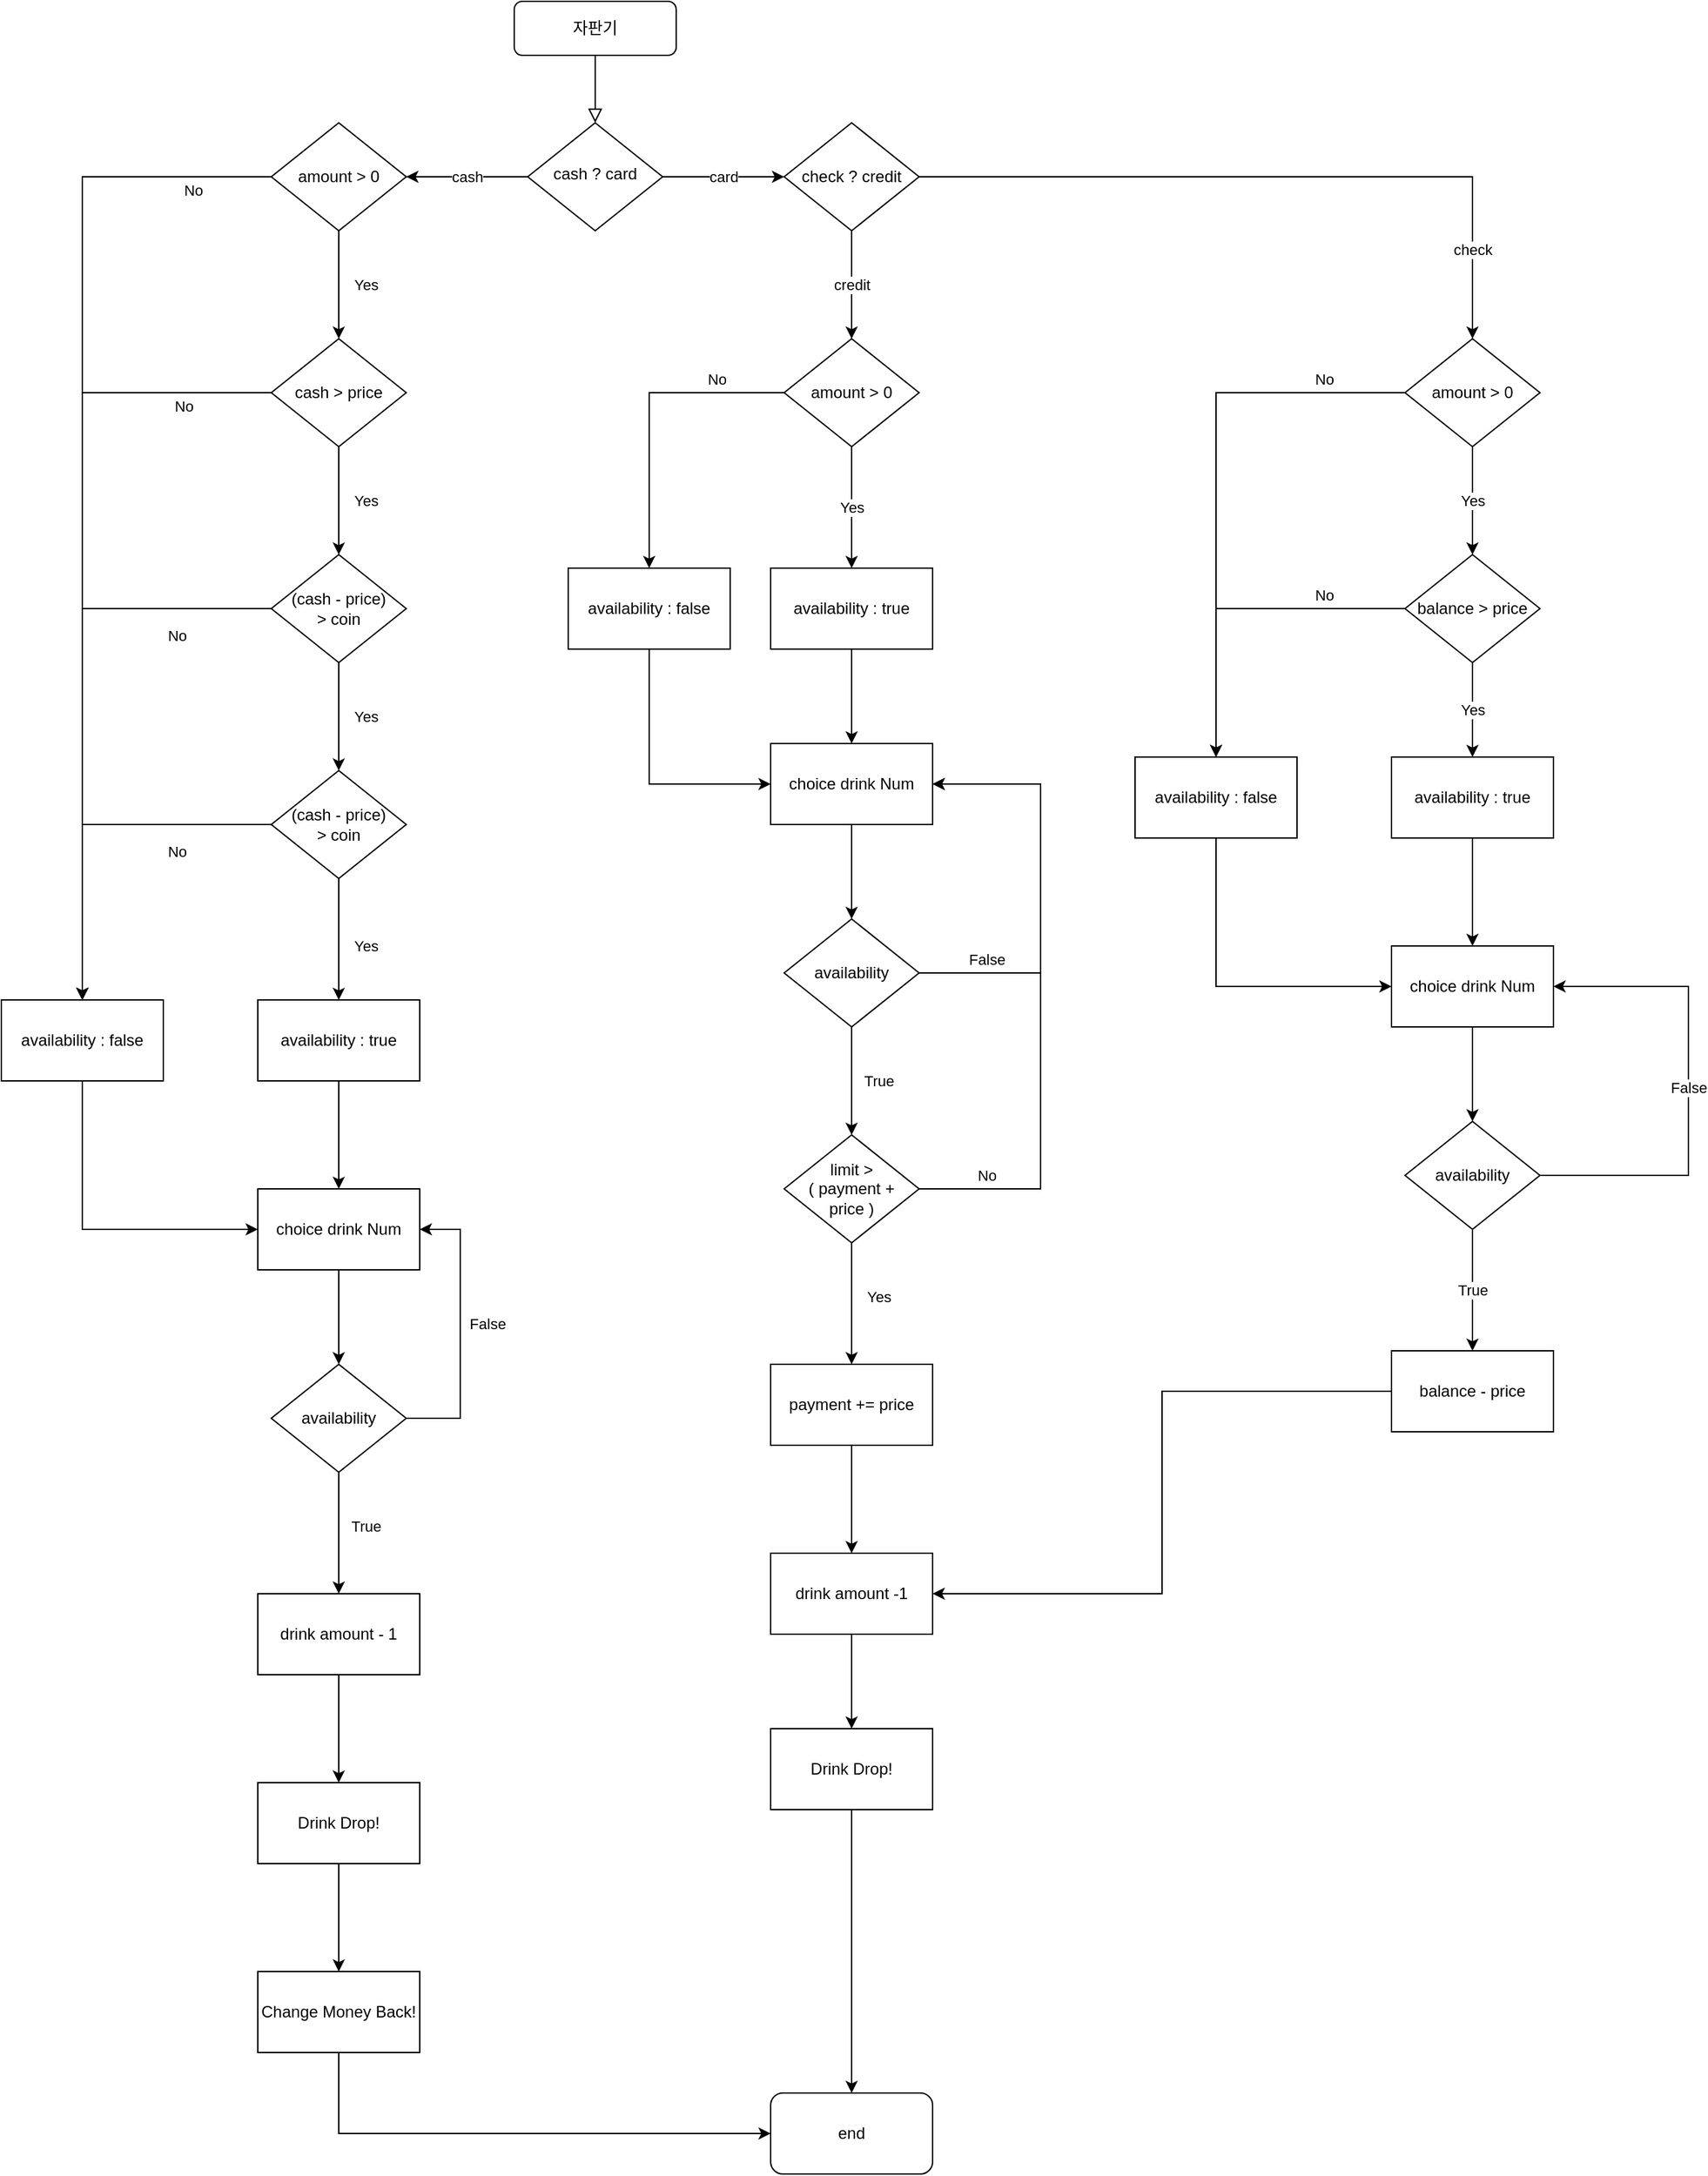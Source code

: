 <mxfile version="17.0.0" type="github">
  <diagram id="C5RBs43oDa-KdzZeNtuy" name="Page-1">
    <mxGraphModel dx="1609" dy="1121" grid="1" gridSize="10" guides="1" tooltips="1" connect="1" arrows="1" fold="1" page="1" pageScale="1" pageWidth="827" pageHeight="1169" math="0" shadow="0">
      <root>
        <mxCell id="WIyWlLk6GJQsqaUBKTNV-0" />
        <mxCell id="WIyWlLk6GJQsqaUBKTNV-1" parent="WIyWlLk6GJQsqaUBKTNV-0" />
        <mxCell id="WIyWlLk6GJQsqaUBKTNV-2" value="" style="rounded=0;html=1;jettySize=auto;orthogonalLoop=1;fontSize=11;endArrow=block;endFill=0;endSize=8;strokeWidth=1;shadow=0;labelBackgroundColor=none;edgeStyle=orthogonalEdgeStyle;" parent="WIyWlLk6GJQsqaUBKTNV-1" source="WIyWlLk6GJQsqaUBKTNV-3" target="WIyWlLk6GJQsqaUBKTNV-6" edge="1">
          <mxGeometry relative="1" as="geometry" />
        </mxCell>
        <mxCell id="WIyWlLk6GJQsqaUBKTNV-3" value="자판기" style="rounded=1;whiteSpace=wrap;html=1;fontSize=12;glass=0;strokeWidth=1;shadow=0;" parent="WIyWlLk6GJQsqaUBKTNV-1" vertex="1">
          <mxGeometry x="320" y="20" width="120" height="40" as="geometry" />
        </mxCell>
        <mxCell id="y_qptO-ub4ya4E3uh66B-37" value="cash" style="edgeStyle=orthogonalEdgeStyle;rounded=0;orthogonalLoop=1;jettySize=auto;html=1;entryX=1;entryY=0.5;entryDx=0;entryDy=0;" parent="WIyWlLk6GJQsqaUBKTNV-1" source="WIyWlLk6GJQsqaUBKTNV-6" target="y_qptO-ub4ya4E3uh66B-1" edge="1">
          <mxGeometry relative="1" as="geometry" />
        </mxCell>
        <mxCell id="y_qptO-ub4ya4E3uh66B-38" value="card" style="edgeStyle=orthogonalEdgeStyle;rounded=0;orthogonalLoop=1;jettySize=auto;html=1;entryX=0;entryY=0.5;entryDx=0;entryDy=0;" parent="WIyWlLk6GJQsqaUBKTNV-1" source="WIyWlLk6GJQsqaUBKTNV-6" target="y_qptO-ub4ya4E3uh66B-36" edge="1">
          <mxGeometry relative="1" as="geometry" />
        </mxCell>
        <mxCell id="WIyWlLk6GJQsqaUBKTNV-6" value="cash ? card" style="rhombus;whiteSpace=wrap;html=1;shadow=0;fontFamily=Helvetica;fontSize=12;align=center;strokeWidth=1;spacing=6;spacingTop=-4;" parent="WIyWlLk6GJQsqaUBKTNV-1" vertex="1">
          <mxGeometry x="330" y="110" width="100" height="80" as="geometry" />
        </mxCell>
        <mxCell id="y_qptO-ub4ya4E3uh66B-3" value="Yes" style="edgeStyle=orthogonalEdgeStyle;rounded=0;orthogonalLoop=1;jettySize=auto;html=1;" parent="WIyWlLk6GJQsqaUBKTNV-1" source="y_qptO-ub4ya4E3uh66B-1" target="y_qptO-ub4ya4E3uh66B-2" edge="1">
          <mxGeometry y="20" relative="1" as="geometry">
            <mxPoint as="offset" />
          </mxGeometry>
        </mxCell>
        <mxCell id="y_qptO-ub4ya4E3uh66B-7" value="No" style="edgeStyle=orthogonalEdgeStyle;rounded=0;orthogonalLoop=1;jettySize=auto;html=1;" parent="WIyWlLk6GJQsqaUBKTNV-1" source="y_qptO-ub4ya4E3uh66B-1" target="y_qptO-ub4ya4E3uh66B-6" edge="1">
          <mxGeometry x="-0.846" y="10" relative="1" as="geometry">
            <mxPoint as="offset" />
          </mxGeometry>
        </mxCell>
        <mxCell id="y_qptO-ub4ya4E3uh66B-1" value="amount &amp;gt; 0" style="rhombus;whiteSpace=wrap;html=1;" parent="WIyWlLk6GJQsqaUBKTNV-1" vertex="1">
          <mxGeometry x="140" y="110" width="100" height="80" as="geometry" />
        </mxCell>
        <mxCell id="y_qptO-ub4ya4E3uh66B-5" value="Yes" style="edgeStyle=orthogonalEdgeStyle;rounded=0;orthogonalLoop=1;jettySize=auto;html=1;" parent="WIyWlLk6GJQsqaUBKTNV-1" source="y_qptO-ub4ya4E3uh66B-2" target="y_qptO-ub4ya4E3uh66B-4" edge="1">
          <mxGeometry y="20" relative="1" as="geometry">
            <mxPoint as="offset" />
          </mxGeometry>
        </mxCell>
        <mxCell id="y_qptO-ub4ya4E3uh66B-8" value="No" style="edgeStyle=orthogonalEdgeStyle;rounded=0;orthogonalLoop=1;jettySize=auto;html=1;exitX=0;exitY=0.5;exitDx=0;exitDy=0;" parent="WIyWlLk6GJQsqaUBKTNV-1" source="y_qptO-ub4ya4E3uh66B-2" target="y_qptO-ub4ya4E3uh66B-6" edge="1">
          <mxGeometry x="-0.778" y="10" relative="1" as="geometry">
            <mxPoint as="offset" />
          </mxGeometry>
        </mxCell>
        <mxCell id="y_qptO-ub4ya4E3uh66B-2" value="cash &amp;gt; price" style="rhombus;whiteSpace=wrap;html=1;" parent="WIyWlLk6GJQsqaUBKTNV-1" vertex="1">
          <mxGeometry x="140" y="270" width="100" height="80" as="geometry" />
        </mxCell>
        <mxCell id="y_qptO-ub4ya4E3uh66B-9" value="No" style="edgeStyle=orthogonalEdgeStyle;rounded=0;orthogonalLoop=1;jettySize=auto;html=1;exitX=0;exitY=0.5;exitDx=0;exitDy=0;" parent="WIyWlLk6GJQsqaUBKTNV-1" source="y_qptO-ub4ya4E3uh66B-4" target="y_qptO-ub4ya4E3uh66B-6" edge="1">
          <mxGeometry x="-0.674" y="20" relative="1" as="geometry">
            <mxPoint as="offset" />
          </mxGeometry>
        </mxCell>
        <mxCell id="2oKnmPSqaUGV2AU_C0cW-1" value="Yes" style="edgeStyle=orthogonalEdgeStyle;rounded=0;orthogonalLoop=1;jettySize=auto;html=1;" edge="1" parent="WIyWlLk6GJQsqaUBKTNV-1" source="y_qptO-ub4ya4E3uh66B-4" target="2oKnmPSqaUGV2AU_C0cW-0">
          <mxGeometry y="20" relative="1" as="geometry">
            <mxPoint as="offset" />
          </mxGeometry>
        </mxCell>
        <mxCell id="y_qptO-ub4ya4E3uh66B-4" value="&lt;span&gt;(cash - price)&lt;/span&gt;&lt;br&gt;&lt;span&gt;&amp;gt; coin&lt;/span&gt;" style="rhombus;whiteSpace=wrap;html=1;" parent="WIyWlLk6GJQsqaUBKTNV-1" vertex="1">
          <mxGeometry x="140" y="430" width="100" height="80" as="geometry" />
        </mxCell>
        <mxCell id="y_qptO-ub4ya4E3uh66B-21" style="edgeStyle=orthogonalEdgeStyle;rounded=0;orthogonalLoop=1;jettySize=auto;html=1;exitX=0.5;exitY=1;exitDx=0;exitDy=0;entryX=0;entryY=0.5;entryDx=0;entryDy=0;" parent="WIyWlLk6GJQsqaUBKTNV-1" source="y_qptO-ub4ya4E3uh66B-6" target="y_qptO-ub4ya4E3uh66B-19" edge="1">
          <mxGeometry relative="1" as="geometry" />
        </mxCell>
        <mxCell id="y_qptO-ub4ya4E3uh66B-6" value="&lt;div style=&quot;line-height: 19px&quot;&gt;&lt;font face=&quot;helvetica&quot;&gt;availability : false&lt;/font&gt;&lt;/div&gt;" style="whiteSpace=wrap;html=1;" parent="WIyWlLk6GJQsqaUBKTNV-1" vertex="1">
          <mxGeometry x="-60" y="760" width="120" height="60" as="geometry" />
        </mxCell>
        <mxCell id="y_qptO-ub4ya4E3uh66B-20" value="" style="edgeStyle=orthogonalEdgeStyle;rounded=0;orthogonalLoop=1;jettySize=auto;html=1;" parent="WIyWlLk6GJQsqaUBKTNV-1" source="y_qptO-ub4ya4E3uh66B-10" target="y_qptO-ub4ya4E3uh66B-19" edge="1">
          <mxGeometry relative="1" as="geometry" />
        </mxCell>
        <mxCell id="y_qptO-ub4ya4E3uh66B-10" value="availability : true" style="whiteSpace=wrap;html=1;" parent="WIyWlLk6GJQsqaUBKTNV-1" vertex="1">
          <mxGeometry x="130" y="760" width="120" height="60" as="geometry" />
        </mxCell>
        <mxCell id="y_qptO-ub4ya4E3uh66B-23" value="" style="edgeStyle=orthogonalEdgeStyle;rounded=0;orthogonalLoop=1;jettySize=auto;html=1;entryX=0.5;entryY=0;entryDx=0;entryDy=0;" parent="WIyWlLk6GJQsqaUBKTNV-1" source="y_qptO-ub4ya4E3uh66B-19" target="y_qptO-ub4ya4E3uh66B-24" edge="1">
          <mxGeometry relative="1" as="geometry">
            <mxPoint x="190" y="1030" as="targetPoint" />
          </mxGeometry>
        </mxCell>
        <mxCell id="y_qptO-ub4ya4E3uh66B-19" value="choice drink Num" style="whiteSpace=wrap;html=1;" parent="WIyWlLk6GJQsqaUBKTNV-1" vertex="1">
          <mxGeometry x="130" y="900" width="120" height="60" as="geometry" />
        </mxCell>
        <mxCell id="y_qptO-ub4ya4E3uh66B-28" value="True" style="edgeStyle=orthogonalEdgeStyle;rounded=0;orthogonalLoop=1;jettySize=auto;html=1;" parent="WIyWlLk6GJQsqaUBKTNV-1" source="y_qptO-ub4ya4E3uh66B-24" target="y_qptO-ub4ya4E3uh66B-27" edge="1">
          <mxGeometry x="-0.111" y="20" relative="1" as="geometry">
            <mxPoint as="offset" />
          </mxGeometry>
        </mxCell>
        <mxCell id="y_qptO-ub4ya4E3uh66B-35" value="False" style="edgeStyle=orthogonalEdgeStyle;rounded=0;orthogonalLoop=1;jettySize=auto;html=1;exitX=1;exitY=0.5;exitDx=0;exitDy=0;entryX=1;entryY=0.5;entryDx=0;entryDy=0;" parent="WIyWlLk6GJQsqaUBKTNV-1" source="y_qptO-ub4ya4E3uh66B-24" target="y_qptO-ub4ya4E3uh66B-19" edge="1">
          <mxGeometry x="0.048" y="-20" relative="1" as="geometry">
            <Array as="points">
              <mxPoint x="280" y="1070" />
              <mxPoint x="280" y="930" />
            </Array>
            <mxPoint as="offset" />
          </mxGeometry>
        </mxCell>
        <mxCell id="y_qptO-ub4ya4E3uh66B-24" value="availability" style="rhombus;whiteSpace=wrap;html=1;" parent="WIyWlLk6GJQsqaUBKTNV-1" vertex="1">
          <mxGeometry x="140" y="1030" width="100" height="80" as="geometry" />
        </mxCell>
        <mxCell id="y_qptO-ub4ya4E3uh66B-30" value="" style="edgeStyle=orthogonalEdgeStyle;rounded=0;orthogonalLoop=1;jettySize=auto;html=1;" parent="WIyWlLk6GJQsqaUBKTNV-1" source="y_qptO-ub4ya4E3uh66B-27" target="y_qptO-ub4ya4E3uh66B-29" edge="1">
          <mxGeometry relative="1" as="geometry" />
        </mxCell>
        <mxCell id="y_qptO-ub4ya4E3uh66B-27" value="drink amount - 1" style="whiteSpace=wrap;html=1;" parent="WIyWlLk6GJQsqaUBKTNV-1" vertex="1">
          <mxGeometry x="130" y="1200" width="120" height="60" as="geometry" />
        </mxCell>
        <mxCell id="y_qptO-ub4ya4E3uh66B-32" value="" style="edgeStyle=orthogonalEdgeStyle;rounded=0;orthogonalLoop=1;jettySize=auto;html=1;" parent="WIyWlLk6GJQsqaUBKTNV-1" source="y_qptO-ub4ya4E3uh66B-29" target="y_qptO-ub4ya4E3uh66B-31" edge="1">
          <mxGeometry relative="1" as="geometry" />
        </mxCell>
        <mxCell id="y_qptO-ub4ya4E3uh66B-29" value="Drink Drop!" style="whiteSpace=wrap;html=1;" parent="WIyWlLk6GJQsqaUBKTNV-1" vertex="1">
          <mxGeometry x="130" y="1340" width="120" height="60" as="geometry" />
        </mxCell>
        <mxCell id="y_qptO-ub4ya4E3uh66B-34" value="" style="edgeStyle=orthogonalEdgeStyle;rounded=0;orthogonalLoop=1;jettySize=auto;html=1;" parent="WIyWlLk6GJQsqaUBKTNV-1" source="y_qptO-ub4ya4E3uh66B-31" target="y_qptO-ub4ya4E3uh66B-33" edge="1">
          <mxGeometry relative="1" as="geometry">
            <Array as="points">
              <mxPoint x="190" y="1600" />
            </Array>
          </mxGeometry>
        </mxCell>
        <mxCell id="y_qptO-ub4ya4E3uh66B-31" value="Change Money Back!" style="whiteSpace=wrap;html=1;" parent="WIyWlLk6GJQsqaUBKTNV-1" vertex="1">
          <mxGeometry x="130" y="1480" width="120" height="60" as="geometry" />
        </mxCell>
        <mxCell id="y_qptO-ub4ya4E3uh66B-33" value="end" style="rounded=1;whiteSpace=wrap;html=1;" parent="WIyWlLk6GJQsqaUBKTNV-1" vertex="1">
          <mxGeometry x="510" y="1570" width="120" height="60" as="geometry" />
        </mxCell>
        <mxCell id="y_qptO-ub4ya4E3uh66B-40" value="credit" style="edgeStyle=orthogonalEdgeStyle;rounded=0;orthogonalLoop=1;jettySize=auto;html=1;" parent="WIyWlLk6GJQsqaUBKTNV-1" source="y_qptO-ub4ya4E3uh66B-36" target="y_qptO-ub4ya4E3uh66B-39" edge="1">
          <mxGeometry relative="1" as="geometry" />
        </mxCell>
        <mxCell id="y_qptO-ub4ya4E3uh66B-42" value="check" style="edgeStyle=orthogonalEdgeStyle;rounded=0;orthogonalLoop=1;jettySize=auto;html=1;entryX=0.5;entryY=0;entryDx=0;entryDy=0;" parent="WIyWlLk6GJQsqaUBKTNV-1" source="y_qptO-ub4ya4E3uh66B-36" target="pP0EyL-9nEWQgfvj5Cs3-31" edge="1">
          <mxGeometry x="0.75" relative="1" as="geometry">
            <mxPoint x="830.0" y="280.0" as="targetPoint" />
            <mxPoint as="offset" />
          </mxGeometry>
        </mxCell>
        <mxCell id="y_qptO-ub4ya4E3uh66B-36" value="check ? credit" style="rhombus;whiteSpace=wrap;html=1;" parent="WIyWlLk6GJQsqaUBKTNV-1" vertex="1">
          <mxGeometry x="520" y="110" width="100" height="80" as="geometry" />
        </mxCell>
        <mxCell id="pP0EyL-9nEWQgfvj5Cs3-4" value="Yes" style="edgeStyle=orthogonalEdgeStyle;rounded=0;orthogonalLoop=1;jettySize=auto;html=1;" parent="WIyWlLk6GJQsqaUBKTNV-1" source="y_qptO-ub4ya4E3uh66B-39" target="pP0EyL-9nEWQgfvj5Cs3-3" edge="1">
          <mxGeometry relative="1" as="geometry" />
        </mxCell>
        <mxCell id="pP0EyL-9nEWQgfvj5Cs3-6" value="No" style="edgeStyle=orthogonalEdgeStyle;rounded=0;orthogonalLoop=1;jettySize=auto;html=1;" parent="WIyWlLk6GJQsqaUBKTNV-1" source="y_qptO-ub4ya4E3uh66B-39" target="pP0EyL-9nEWQgfvj5Cs3-5" edge="1">
          <mxGeometry x="-0.565" y="-10" relative="1" as="geometry">
            <mxPoint as="offset" />
          </mxGeometry>
        </mxCell>
        <mxCell id="y_qptO-ub4ya4E3uh66B-39" value="amount &amp;gt; 0" style="rhombus;whiteSpace=wrap;html=1;" parent="WIyWlLk6GJQsqaUBKTNV-1" vertex="1">
          <mxGeometry x="520" y="270" width="100" height="80" as="geometry" />
        </mxCell>
        <mxCell id="pP0EyL-9nEWQgfvj5Cs3-8" style="edgeStyle=orthogonalEdgeStyle;rounded=0;orthogonalLoop=1;jettySize=auto;html=1;entryX=0.5;entryY=0;entryDx=0;entryDy=0;" parent="WIyWlLk6GJQsqaUBKTNV-1" source="pP0EyL-9nEWQgfvj5Cs3-3" target="pP0EyL-9nEWQgfvj5Cs3-7" edge="1">
          <mxGeometry relative="1" as="geometry" />
        </mxCell>
        <mxCell id="pP0EyL-9nEWQgfvj5Cs3-3" value="&lt;span&gt;availability : true&lt;/span&gt;" style="whiteSpace=wrap;html=1;" parent="WIyWlLk6GJQsqaUBKTNV-1" vertex="1">
          <mxGeometry x="510" y="440" width="120" height="60" as="geometry" />
        </mxCell>
        <mxCell id="pP0EyL-9nEWQgfvj5Cs3-9" style="edgeStyle=orthogonalEdgeStyle;rounded=0;orthogonalLoop=1;jettySize=auto;html=1;entryX=0;entryY=0.5;entryDx=0;entryDy=0;exitX=0.5;exitY=1;exitDx=0;exitDy=0;" parent="WIyWlLk6GJQsqaUBKTNV-1" source="pP0EyL-9nEWQgfvj5Cs3-5" target="pP0EyL-9nEWQgfvj5Cs3-7" edge="1">
          <mxGeometry relative="1" as="geometry" />
        </mxCell>
        <mxCell id="pP0EyL-9nEWQgfvj5Cs3-5" value="&lt;span style=&quot;font-family: &amp;#34;helvetica&amp;#34;&quot;&gt;availability : false&lt;/span&gt;" style="whiteSpace=wrap;html=1;" parent="WIyWlLk6GJQsqaUBKTNV-1" vertex="1">
          <mxGeometry x="360" y="440" width="120" height="60" as="geometry" />
        </mxCell>
        <mxCell id="pP0EyL-9nEWQgfvj5Cs3-13" style="edgeStyle=orthogonalEdgeStyle;rounded=0;orthogonalLoop=1;jettySize=auto;html=1;" parent="WIyWlLk6GJQsqaUBKTNV-1" source="pP0EyL-9nEWQgfvj5Cs3-7" target="pP0EyL-9nEWQgfvj5Cs3-12" edge="1">
          <mxGeometry relative="1" as="geometry" />
        </mxCell>
        <mxCell id="pP0EyL-9nEWQgfvj5Cs3-7" value="choice drink Num" style="whiteSpace=wrap;html=1;" parent="WIyWlLk6GJQsqaUBKTNV-1" vertex="1">
          <mxGeometry x="510" y="570" width="120" height="60" as="geometry" />
        </mxCell>
        <mxCell id="pP0EyL-9nEWQgfvj5Cs3-14" value="False" style="edgeStyle=orthogonalEdgeStyle;rounded=0;orthogonalLoop=1;jettySize=auto;html=1;exitX=1;exitY=0.5;exitDx=0;exitDy=0;entryX=1;entryY=0.5;entryDx=0;entryDy=0;" parent="WIyWlLk6GJQsqaUBKTNV-1" source="pP0EyL-9nEWQgfvj5Cs3-12" target="pP0EyL-9nEWQgfvj5Cs3-7" edge="1">
          <mxGeometry x="-0.677" y="10" relative="1" as="geometry">
            <Array as="points">
              <mxPoint x="710" y="740" />
              <mxPoint x="710" y="600" />
            </Array>
            <mxPoint as="offset" />
          </mxGeometry>
        </mxCell>
        <mxCell id="pP0EyL-9nEWQgfvj5Cs3-16" value="True" style="edgeStyle=orthogonalEdgeStyle;rounded=0;orthogonalLoop=1;jettySize=auto;html=1;" parent="WIyWlLk6GJQsqaUBKTNV-1" source="pP0EyL-9nEWQgfvj5Cs3-12" target="pP0EyL-9nEWQgfvj5Cs3-15" edge="1">
          <mxGeometry y="20" relative="1" as="geometry">
            <mxPoint as="offset" />
          </mxGeometry>
        </mxCell>
        <mxCell id="pP0EyL-9nEWQgfvj5Cs3-12" value="availability" style="rhombus;whiteSpace=wrap;html=1;" parent="WIyWlLk6GJQsqaUBKTNV-1" vertex="1">
          <mxGeometry x="520" y="700" width="100" height="80" as="geometry" />
        </mxCell>
        <mxCell id="pP0EyL-9nEWQgfvj5Cs3-19" value="No" style="edgeStyle=orthogonalEdgeStyle;rounded=0;orthogonalLoop=1;jettySize=auto;html=1;entryX=1;entryY=0.5;entryDx=0;entryDy=0;" parent="WIyWlLk6GJQsqaUBKTNV-1" source="pP0EyL-9nEWQgfvj5Cs3-15" target="pP0EyL-9nEWQgfvj5Cs3-7" edge="1">
          <mxGeometry x="-0.787" y="10" relative="1" as="geometry">
            <Array as="points">
              <mxPoint x="710" y="900" />
              <mxPoint x="710" y="600" />
            </Array>
            <mxPoint as="offset" />
          </mxGeometry>
        </mxCell>
        <mxCell id="pP0EyL-9nEWQgfvj5Cs3-21" value="Yes" style="edgeStyle=orthogonalEdgeStyle;rounded=0;orthogonalLoop=1;jettySize=auto;html=1;" parent="WIyWlLk6GJQsqaUBKTNV-1" source="pP0EyL-9nEWQgfvj5Cs3-15" target="pP0EyL-9nEWQgfvj5Cs3-20" edge="1">
          <mxGeometry x="-0.111" y="20" relative="1" as="geometry">
            <mxPoint as="offset" />
          </mxGeometry>
        </mxCell>
        <mxCell id="pP0EyL-9nEWQgfvj5Cs3-15" value="limit &amp;gt;&lt;br&gt;( payment +&lt;br&gt;price )" style="rhombus;whiteSpace=wrap;html=1;" parent="WIyWlLk6GJQsqaUBKTNV-1" vertex="1">
          <mxGeometry x="520" y="860" width="100" height="80" as="geometry" />
        </mxCell>
        <mxCell id="pP0EyL-9nEWQgfvj5Cs3-23" value="" style="edgeStyle=orthogonalEdgeStyle;rounded=0;orthogonalLoop=1;jettySize=auto;html=1;" parent="WIyWlLk6GJQsqaUBKTNV-1" source="pP0EyL-9nEWQgfvj5Cs3-20" target="pP0EyL-9nEWQgfvj5Cs3-22" edge="1">
          <mxGeometry relative="1" as="geometry" />
        </mxCell>
        <mxCell id="pP0EyL-9nEWQgfvj5Cs3-20" value="payment += price" style="whiteSpace=wrap;html=1;" parent="WIyWlLk6GJQsqaUBKTNV-1" vertex="1">
          <mxGeometry x="510" y="1030" width="120" height="60" as="geometry" />
        </mxCell>
        <mxCell id="pP0EyL-9nEWQgfvj5Cs3-25" value="" style="edgeStyle=orthogonalEdgeStyle;rounded=0;orthogonalLoop=1;jettySize=auto;html=1;" parent="WIyWlLk6GJQsqaUBKTNV-1" source="pP0EyL-9nEWQgfvj5Cs3-22" target="pP0EyL-9nEWQgfvj5Cs3-24" edge="1">
          <mxGeometry relative="1" as="geometry" />
        </mxCell>
        <mxCell id="pP0EyL-9nEWQgfvj5Cs3-22" value="drink amount -1" style="whiteSpace=wrap;html=1;" parent="WIyWlLk6GJQsqaUBKTNV-1" vertex="1">
          <mxGeometry x="510" y="1170" width="120" height="60" as="geometry" />
        </mxCell>
        <mxCell id="pP0EyL-9nEWQgfvj5Cs3-30" style="edgeStyle=orthogonalEdgeStyle;rounded=0;orthogonalLoop=1;jettySize=auto;html=1;entryX=0.5;entryY=0;entryDx=0;entryDy=0;" parent="WIyWlLk6GJQsqaUBKTNV-1" source="pP0EyL-9nEWQgfvj5Cs3-24" target="y_qptO-ub4ya4E3uh66B-33" edge="1">
          <mxGeometry relative="1" as="geometry" />
        </mxCell>
        <mxCell id="pP0EyL-9nEWQgfvj5Cs3-24" value="Drink Drop!" style="whiteSpace=wrap;html=1;" parent="WIyWlLk6GJQsqaUBKTNV-1" vertex="1">
          <mxGeometry x="510" y="1300" width="120" height="60" as="geometry" />
        </mxCell>
        <mxCell id="pP0EyL-9nEWQgfvj5Cs3-33" value="Yes" style="edgeStyle=orthogonalEdgeStyle;rounded=0;orthogonalLoop=1;jettySize=auto;html=1;" parent="WIyWlLk6GJQsqaUBKTNV-1" source="pP0EyL-9nEWQgfvj5Cs3-31" target="pP0EyL-9nEWQgfvj5Cs3-32" edge="1">
          <mxGeometry relative="1" as="geometry" />
        </mxCell>
        <mxCell id="pP0EyL-9nEWQgfvj5Cs3-38" value="No" style="edgeStyle=orthogonalEdgeStyle;rounded=0;orthogonalLoop=1;jettySize=auto;html=1;" parent="WIyWlLk6GJQsqaUBKTNV-1" source="pP0EyL-9nEWQgfvj5Cs3-31" target="pP0EyL-9nEWQgfvj5Cs3-36" edge="1">
          <mxGeometry x="-0.707" y="-10" relative="1" as="geometry">
            <mxPoint as="offset" />
          </mxGeometry>
        </mxCell>
        <mxCell id="pP0EyL-9nEWQgfvj5Cs3-31" value="amount &amp;gt; 0" style="rhombus;whiteSpace=wrap;html=1;" parent="WIyWlLk6GJQsqaUBKTNV-1" vertex="1">
          <mxGeometry x="980" y="270" width="100" height="80" as="geometry" />
        </mxCell>
        <mxCell id="pP0EyL-9nEWQgfvj5Cs3-35" value="Yes" style="edgeStyle=orthogonalEdgeStyle;rounded=0;orthogonalLoop=1;jettySize=auto;html=1;" parent="WIyWlLk6GJQsqaUBKTNV-1" source="pP0EyL-9nEWQgfvj5Cs3-32" target="pP0EyL-9nEWQgfvj5Cs3-34" edge="1">
          <mxGeometry relative="1" as="geometry" />
        </mxCell>
        <mxCell id="pP0EyL-9nEWQgfvj5Cs3-37" value="No" style="edgeStyle=orthogonalEdgeStyle;rounded=0;orthogonalLoop=1;jettySize=auto;html=1;" parent="WIyWlLk6GJQsqaUBKTNV-1" source="pP0EyL-9nEWQgfvj5Cs3-32" target="pP0EyL-9nEWQgfvj5Cs3-36" edge="1">
          <mxGeometry x="-0.52" y="-10" relative="1" as="geometry">
            <mxPoint as="offset" />
          </mxGeometry>
        </mxCell>
        <mxCell id="pP0EyL-9nEWQgfvj5Cs3-32" value="balance &amp;gt; price" style="rhombus;whiteSpace=wrap;html=1;" parent="WIyWlLk6GJQsqaUBKTNV-1" vertex="1">
          <mxGeometry x="980" y="430" width="100" height="80" as="geometry" />
        </mxCell>
        <mxCell id="pP0EyL-9nEWQgfvj5Cs3-40" value="" style="edgeStyle=orthogonalEdgeStyle;rounded=0;orthogonalLoop=1;jettySize=auto;html=1;" parent="WIyWlLk6GJQsqaUBKTNV-1" source="pP0EyL-9nEWQgfvj5Cs3-34" target="pP0EyL-9nEWQgfvj5Cs3-39" edge="1">
          <mxGeometry relative="1" as="geometry" />
        </mxCell>
        <mxCell id="pP0EyL-9nEWQgfvj5Cs3-34" value="&lt;span&gt;availability : true&lt;/span&gt;" style="whiteSpace=wrap;html=1;" parent="WIyWlLk6GJQsqaUBKTNV-1" vertex="1">
          <mxGeometry x="970" y="580" width="120" height="60" as="geometry" />
        </mxCell>
        <mxCell id="pP0EyL-9nEWQgfvj5Cs3-41" style="edgeStyle=orthogonalEdgeStyle;rounded=0;orthogonalLoop=1;jettySize=auto;html=1;entryX=0;entryY=0.5;entryDx=0;entryDy=0;" parent="WIyWlLk6GJQsqaUBKTNV-1" source="pP0EyL-9nEWQgfvj5Cs3-36" target="pP0EyL-9nEWQgfvj5Cs3-39" edge="1">
          <mxGeometry relative="1" as="geometry">
            <Array as="points">
              <mxPoint x="840" y="750" />
            </Array>
          </mxGeometry>
        </mxCell>
        <mxCell id="pP0EyL-9nEWQgfvj5Cs3-36" value="&lt;span style=&quot;font-family: &amp;#34;helvetica&amp;#34;&quot;&gt;availability : false&lt;/span&gt;" style="whiteSpace=wrap;html=1;" parent="WIyWlLk6GJQsqaUBKTNV-1" vertex="1">
          <mxGeometry x="780" y="580" width="120" height="60" as="geometry" />
        </mxCell>
        <mxCell id="pP0EyL-9nEWQgfvj5Cs3-43" style="edgeStyle=orthogonalEdgeStyle;rounded=0;orthogonalLoop=1;jettySize=auto;html=1;" parent="WIyWlLk6GJQsqaUBKTNV-1" source="pP0EyL-9nEWQgfvj5Cs3-39" target="pP0EyL-9nEWQgfvj5Cs3-42" edge="1">
          <mxGeometry relative="1" as="geometry" />
        </mxCell>
        <mxCell id="pP0EyL-9nEWQgfvj5Cs3-39" value="&lt;span&gt;choice drink Num&lt;/span&gt;" style="whiteSpace=wrap;html=1;" parent="WIyWlLk6GJQsqaUBKTNV-1" vertex="1">
          <mxGeometry x="970" y="720" width="120" height="60" as="geometry" />
        </mxCell>
        <mxCell id="pP0EyL-9nEWQgfvj5Cs3-44" value="False" style="edgeStyle=orthogonalEdgeStyle;rounded=0;orthogonalLoop=1;jettySize=auto;html=1;exitX=1;exitY=0.5;exitDx=0;exitDy=0;entryX=1;entryY=0.5;entryDx=0;entryDy=0;" parent="WIyWlLk6GJQsqaUBKTNV-1" source="pP0EyL-9nEWQgfvj5Cs3-42" target="pP0EyL-9nEWQgfvj5Cs3-39" edge="1">
          <mxGeometry relative="1" as="geometry">
            <Array as="points">
              <mxPoint x="1190" y="890" />
              <mxPoint x="1190" y="750" />
            </Array>
          </mxGeometry>
        </mxCell>
        <mxCell id="pP0EyL-9nEWQgfvj5Cs3-46" value="True" style="edgeStyle=orthogonalEdgeStyle;rounded=0;orthogonalLoop=1;jettySize=auto;html=1;" parent="WIyWlLk6GJQsqaUBKTNV-1" source="pP0EyL-9nEWQgfvj5Cs3-42" target="pP0EyL-9nEWQgfvj5Cs3-45" edge="1">
          <mxGeometry relative="1" as="geometry" />
        </mxCell>
        <mxCell id="pP0EyL-9nEWQgfvj5Cs3-42" value="availability" style="rhombus;whiteSpace=wrap;html=1;" parent="WIyWlLk6GJQsqaUBKTNV-1" vertex="1">
          <mxGeometry x="980" y="850" width="100" height="80" as="geometry" />
        </mxCell>
        <mxCell id="pP0EyL-9nEWQgfvj5Cs3-49" style="edgeStyle=orthogonalEdgeStyle;rounded=0;orthogonalLoop=1;jettySize=auto;html=1;entryX=1;entryY=0.5;entryDx=0;entryDy=0;" parent="WIyWlLk6GJQsqaUBKTNV-1" source="pP0EyL-9nEWQgfvj5Cs3-45" target="pP0EyL-9nEWQgfvj5Cs3-22" edge="1">
          <mxGeometry relative="1" as="geometry" />
        </mxCell>
        <mxCell id="pP0EyL-9nEWQgfvj5Cs3-45" value="balance - price" style="whiteSpace=wrap;html=1;" parent="WIyWlLk6GJQsqaUBKTNV-1" vertex="1">
          <mxGeometry x="970" y="1020" width="120" height="60" as="geometry" />
        </mxCell>
        <mxCell id="2oKnmPSqaUGV2AU_C0cW-2" value="Yes" style="edgeStyle=orthogonalEdgeStyle;rounded=0;orthogonalLoop=1;jettySize=auto;html=1;entryX=0.5;entryY=0;entryDx=0;entryDy=0;" edge="1" parent="WIyWlLk6GJQsqaUBKTNV-1" source="2oKnmPSqaUGV2AU_C0cW-0" target="y_qptO-ub4ya4E3uh66B-10">
          <mxGeometry x="0.111" y="20" relative="1" as="geometry">
            <mxPoint as="offset" />
          </mxGeometry>
        </mxCell>
        <mxCell id="2oKnmPSqaUGV2AU_C0cW-3" value="No" style="edgeStyle=orthogonalEdgeStyle;rounded=0;orthogonalLoop=1;jettySize=auto;html=1;entryX=0.5;entryY=0;entryDx=0;entryDy=0;" edge="1" parent="WIyWlLk6GJQsqaUBKTNV-1" source="2oKnmPSqaUGV2AU_C0cW-0" target="y_qptO-ub4ya4E3uh66B-6">
          <mxGeometry x="-0.481" y="20" relative="1" as="geometry">
            <mxPoint as="offset" />
          </mxGeometry>
        </mxCell>
        <mxCell id="2oKnmPSqaUGV2AU_C0cW-0" value="&lt;span&gt;(cash - price)&lt;/span&gt;&lt;br&gt;&lt;span&gt;&amp;gt; coin&lt;/span&gt;" style="rhombus;whiteSpace=wrap;html=1;" vertex="1" parent="WIyWlLk6GJQsqaUBKTNV-1">
          <mxGeometry x="140" y="590" width="100" height="80" as="geometry" />
        </mxCell>
      </root>
    </mxGraphModel>
  </diagram>
</mxfile>
